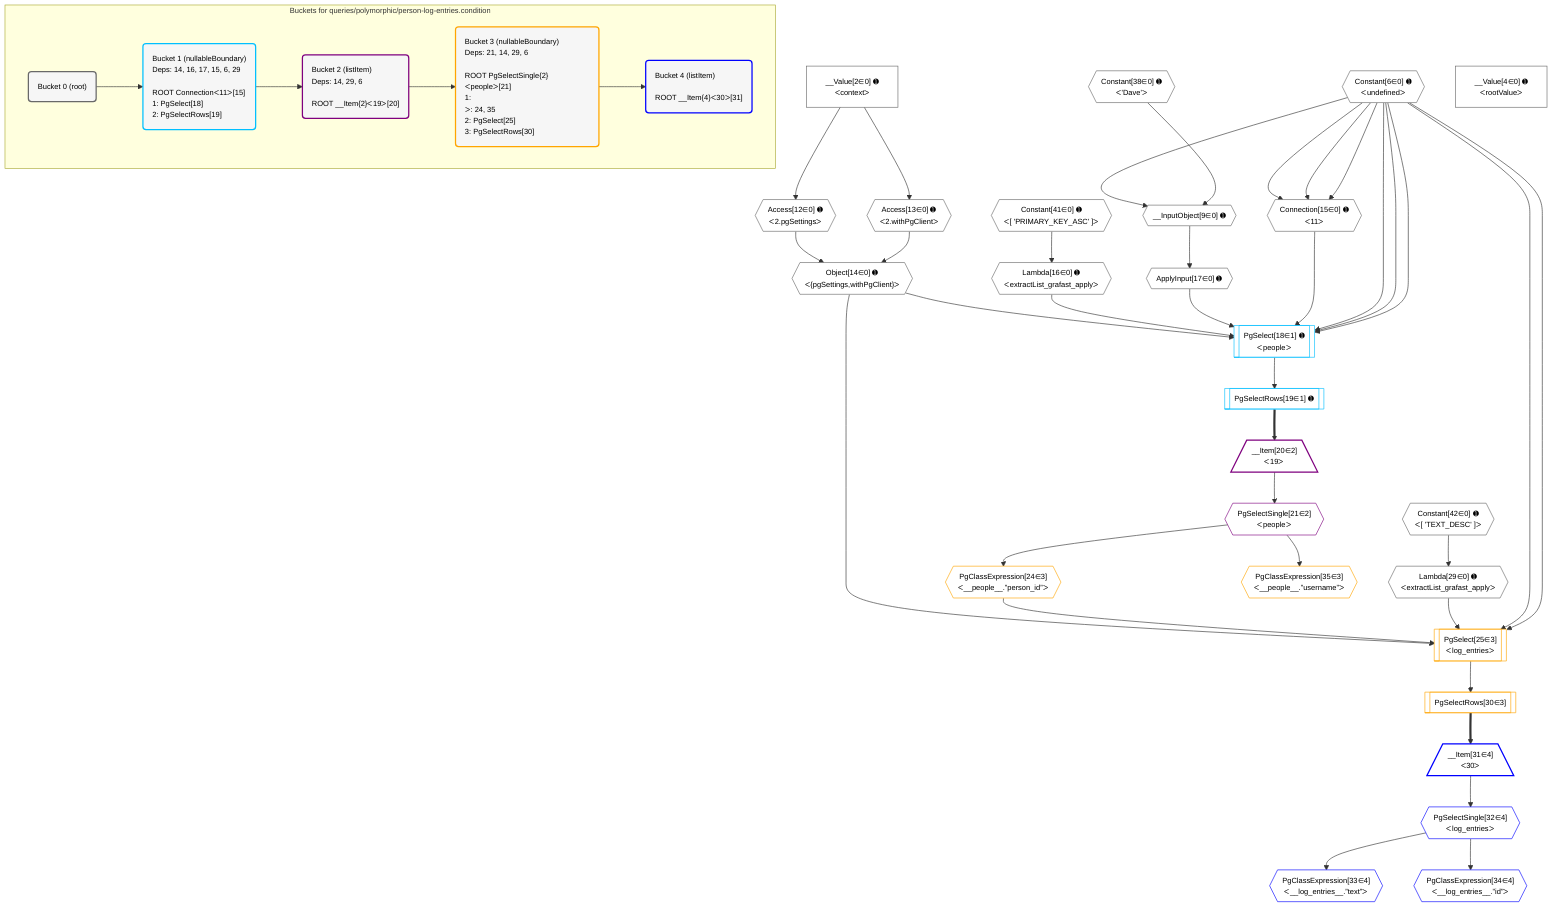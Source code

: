 %%{init: {'themeVariables': { 'fontSize': '12px'}}}%%
graph TD
    classDef path fill:#eee,stroke:#000,color:#000
    classDef plan fill:#fff,stroke-width:1px,color:#000
    classDef itemplan fill:#fff,stroke-width:2px,color:#000
    classDef unbatchedplan fill:#dff,stroke-width:1px,color:#000
    classDef sideeffectplan fill:#fcc,stroke-width:2px,color:#000
    classDef bucket fill:#f6f6f6,color:#000,stroke-width:2px,text-align:left


    %% plan dependencies
    Connection15{{"Connection[15∈0] ➊<br />ᐸ11ᐳ"}}:::plan
    Constant6{{"Constant[6∈0] ➊<br />ᐸundefinedᐳ"}}:::plan
    Constant6 & Constant6 & Constant6 --> Connection15
    __InputObject9{{"__InputObject[9∈0] ➊"}}:::plan
    Constant38{{"Constant[38∈0] ➊<br />ᐸ'Dave'ᐳ"}}:::plan
    Constant6 & Constant38 --> __InputObject9
    Object14{{"Object[14∈0] ➊<br />ᐸ{pgSettings,withPgClient}ᐳ"}}:::plan
    Access12{{"Access[12∈0] ➊<br />ᐸ2.pgSettingsᐳ"}}:::plan
    Access13{{"Access[13∈0] ➊<br />ᐸ2.withPgClientᐳ"}}:::plan
    Access12 & Access13 --> Object14
    __Value2["__Value[2∈0] ➊<br />ᐸcontextᐳ"]:::plan
    __Value2 --> Access12
    __Value2 --> Access13
    Lambda16{{"Lambda[16∈0] ➊<br />ᐸextractList_grafast_applyᐳ"}}:::plan
    Constant41{{"Constant[41∈0] ➊<br />ᐸ[ 'PRIMARY_KEY_ASC' ]ᐳ"}}:::plan
    Constant41 --> Lambda16
    ApplyInput17{{"ApplyInput[17∈0] ➊"}}:::plan
    __InputObject9 --> ApplyInput17
    Lambda29{{"Lambda[29∈0] ➊<br />ᐸextractList_grafast_applyᐳ"}}:::plan
    Constant42{{"Constant[42∈0] ➊<br />ᐸ[ 'TEXT_DESC' ]ᐳ"}}:::plan
    Constant42 --> Lambda29
    __Value4["__Value[4∈0] ➊<br />ᐸrootValueᐳ"]:::plan
    PgSelect18[["PgSelect[18∈1] ➊<br />ᐸpeopleᐳ"]]:::plan
    Object14 & Lambda16 & ApplyInput17 & Connection15 & Constant6 & Constant6 & Constant6 --> PgSelect18
    PgSelectRows19[["PgSelectRows[19∈1] ➊"]]:::plan
    PgSelect18 --> PgSelectRows19
    __Item20[/"__Item[20∈2]<br />ᐸ19ᐳ"\]:::itemplan
    PgSelectRows19 ==> __Item20
    PgSelectSingle21{{"PgSelectSingle[21∈2]<br />ᐸpeopleᐳ"}}:::plan
    __Item20 --> PgSelectSingle21
    PgSelect25[["PgSelect[25∈3]<br />ᐸlog_entriesᐳ"]]:::plan
    PgClassExpression24{{"PgClassExpression[24∈3]<br />ᐸ__people__.”person_id”ᐳ"}}:::plan
    Object14 & PgClassExpression24 & Lambda29 & Constant6 & Constant6 --> PgSelect25
    PgSelectSingle21 --> PgClassExpression24
    PgSelectRows30[["PgSelectRows[30∈3]"]]:::plan
    PgSelect25 --> PgSelectRows30
    PgClassExpression35{{"PgClassExpression[35∈3]<br />ᐸ__people__.”username”ᐳ"}}:::plan
    PgSelectSingle21 --> PgClassExpression35
    __Item31[/"__Item[31∈4]<br />ᐸ30ᐳ"\]:::itemplan
    PgSelectRows30 ==> __Item31
    PgSelectSingle32{{"PgSelectSingle[32∈4]<br />ᐸlog_entriesᐳ"}}:::plan
    __Item31 --> PgSelectSingle32
    PgClassExpression33{{"PgClassExpression[33∈4]<br />ᐸ__log_entries__.”text”ᐳ"}}:::plan
    PgSelectSingle32 --> PgClassExpression33
    PgClassExpression34{{"PgClassExpression[34∈4]<br />ᐸ__log_entries__.”id”ᐳ"}}:::plan
    PgSelectSingle32 --> PgClassExpression34

    %% define steps

    subgraph "Buckets for queries/polymorphic/person-log-entries.condition"
    Bucket0("Bucket 0 (root)"):::bucket
    classDef bucket0 stroke:#696969
    class Bucket0,__Value2,__Value4,Constant6,__InputObject9,Access12,Access13,Object14,Connection15,Lambda16,ApplyInput17,Lambda29,Constant38,Constant41,Constant42 bucket0
    Bucket1("Bucket 1 (nullableBoundary)<br />Deps: 14, 16, 17, 15, 6, 29<br /><br />ROOT Connectionᐸ11ᐳ[15]<br />1: PgSelect[18]<br />2: PgSelectRows[19]"):::bucket
    classDef bucket1 stroke:#00bfff
    class Bucket1,PgSelect18,PgSelectRows19 bucket1
    Bucket2("Bucket 2 (listItem)<br />Deps: 14, 29, 6<br /><br />ROOT __Item{2}ᐸ19ᐳ[20]"):::bucket
    classDef bucket2 stroke:#7f007f
    class Bucket2,__Item20,PgSelectSingle21 bucket2
    Bucket3("Bucket 3 (nullableBoundary)<br />Deps: 21, 14, 29, 6<br /><br />ROOT PgSelectSingle{2}ᐸpeopleᐳ[21]<br />1: <br />ᐳ: 24, 35<br />2: PgSelect[25]<br />3: PgSelectRows[30]"):::bucket
    classDef bucket3 stroke:#ffa500
    class Bucket3,PgClassExpression24,PgSelect25,PgSelectRows30,PgClassExpression35 bucket3
    Bucket4("Bucket 4 (listItem)<br /><br />ROOT __Item{4}ᐸ30ᐳ[31]"):::bucket
    classDef bucket4 stroke:#0000ff
    class Bucket4,__Item31,PgSelectSingle32,PgClassExpression33,PgClassExpression34 bucket4
    Bucket0 --> Bucket1
    Bucket1 --> Bucket2
    Bucket2 --> Bucket3
    Bucket3 --> Bucket4
    end